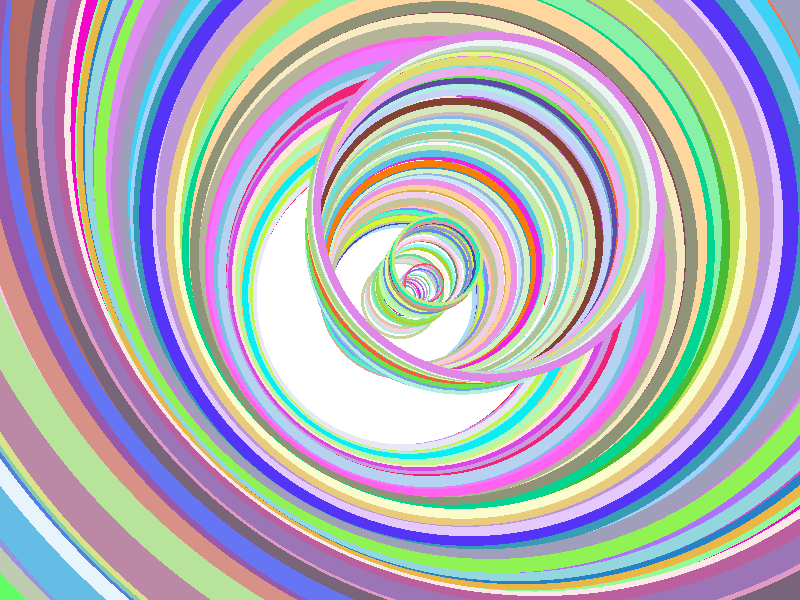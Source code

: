 #include "colors.inc"

#declare DEPTH = 100;

#declare MIN_LEVEL = 9;
#declare T_MAJ_INIT = 5;
#declare T_MAJ_INC = 0.1;
#declare T_MIN = 0.2;
#declare T_TRANS_INIT = <0,0,0>;
#declare T_TRANS_INC = <0,T_MIN,0>;
#declare Random_1 = seed(1000); //1153
#declare CAMERA=T_TRANS_INC*DEPTH;
#declare LIGHT=T_TRANS_INC*DEPTH;

#macro Make_Torus(major, minor)
  torus {
    major,
    minor
    texture {
      pigment {
	color rgb<rand(Random_1),rand(Random_1),rand(Random_1)>
      }
      finish {
	      ambient 0.35
	      reflection 0.35
      }
    }
    
 }
#end

#macro Make_Tornado(
  in_level, //number of torus
  maj_init, //size of major radius of first (bottom) torus
  maj_inc_default, //default increase of major radius each subsequent torus
  trans_inc, //increase of translation (should be y*minor)
  minor, //minor radius
  maj_max //highest major radius this tornado can use (if highest is used, stop building more torus)
)
  #local maj = maj_init;
  #local trans = T_TRANS_INIT;
  #local level = in_level;
  #local maj_inc = maj_inc_default;
  #local maj_max_this = 0;
  #while(level>0)
    #if(maj < maj_max)
      object {
	Make_Torus(maj, minor)
	translate trans
	#local rand_rotation = rand(Random_1)*2;
	rotate x*rand_rotation
      }
      #local rand02 = rand(Random_1);
      #local maj_inc = maj_inc_default;

      #if(rand02 > 0.8)
	#local maj_inc = -maj_inc_default;
      #end
      #if(rand02 > 0.9)
	#local maj_inc = 0;
      #end
      #local maj_mod = (rand(Random_1)/5)-0.1; //creates random numbers 0.1 above or below zero
      #local maj = maj+maj_inc+maj_mod;
      
      #if(maj > maj_max_this)
	#local maj_max_this = maj;
      #end

      #local trans_random = 10;
      #local trans_x = rand(Random_1)/trans_random*x;
      #local trans_z = rand(Random_1)/trans_random*z;
      #local trans = trans+trans_inc+trans_x+trans_z;
      
      #local level = level-1;
    #else
      #local level = 0;
    #end
  #end
  #if(in_level>MIN_LEVEL)
    Make_Tornado(
      in_level/2,
      maj_init/2,
      maj_inc_default/2,
      trans_inc/2,
      minor/2,
      maj_max*0.8)
  #end
#end


/***************************** OBJECTS ******************************/

camera {
  location CAMERA
  look_at <0,0,0>
}

light_source {
  LIGHT
  White
}

background {
  color Black
}

plane {
  y, 0
  pigment {
    color White
  }
  finish {
    ambient 0.35
    reflection 0.50
  }
}

Make_Tornado(DEPTH, T_MAJ_INIT, T_MAJ_INC, T_TRANS_INC, T_MIN, 8000)